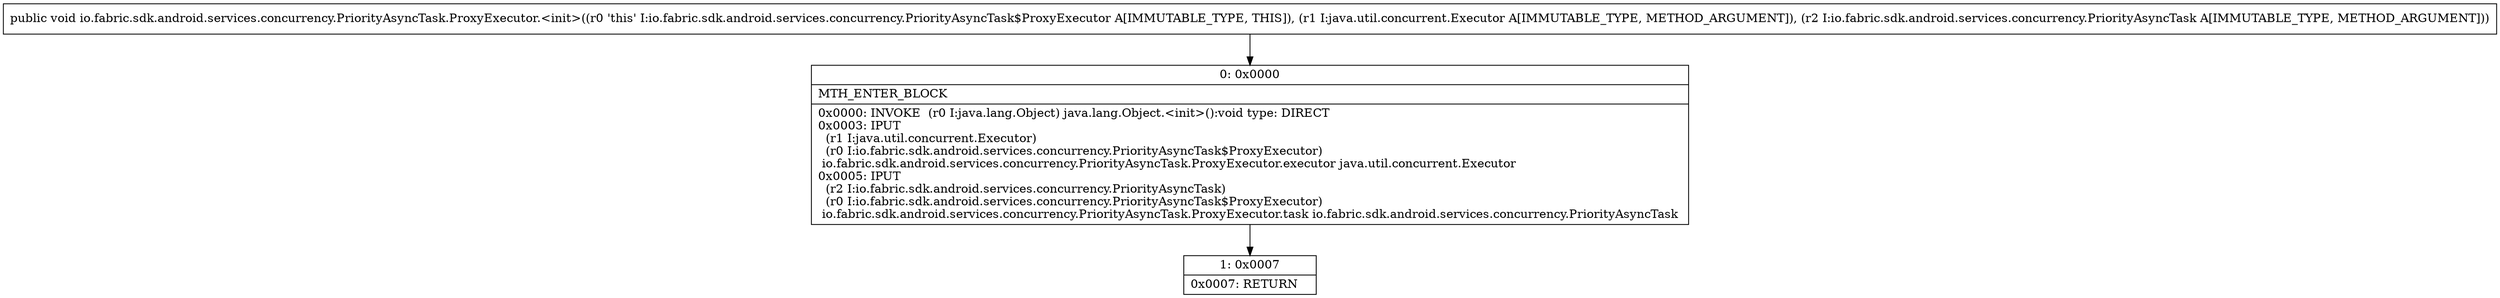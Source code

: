 digraph "CFG forio.fabric.sdk.android.services.concurrency.PriorityAsyncTask.ProxyExecutor.\<init\>(Ljava\/util\/concurrent\/Executor;Lio\/fabric\/sdk\/android\/services\/concurrency\/PriorityAsyncTask;)V" {
Node_0 [shape=record,label="{0\:\ 0x0000|MTH_ENTER_BLOCK\l|0x0000: INVOKE  (r0 I:java.lang.Object) java.lang.Object.\<init\>():void type: DIRECT \l0x0003: IPUT  \l  (r1 I:java.util.concurrent.Executor)\l  (r0 I:io.fabric.sdk.android.services.concurrency.PriorityAsyncTask$ProxyExecutor)\l io.fabric.sdk.android.services.concurrency.PriorityAsyncTask.ProxyExecutor.executor java.util.concurrent.Executor \l0x0005: IPUT  \l  (r2 I:io.fabric.sdk.android.services.concurrency.PriorityAsyncTask)\l  (r0 I:io.fabric.sdk.android.services.concurrency.PriorityAsyncTask$ProxyExecutor)\l io.fabric.sdk.android.services.concurrency.PriorityAsyncTask.ProxyExecutor.task io.fabric.sdk.android.services.concurrency.PriorityAsyncTask \l}"];
Node_1 [shape=record,label="{1\:\ 0x0007|0x0007: RETURN   \l}"];
MethodNode[shape=record,label="{public void io.fabric.sdk.android.services.concurrency.PriorityAsyncTask.ProxyExecutor.\<init\>((r0 'this' I:io.fabric.sdk.android.services.concurrency.PriorityAsyncTask$ProxyExecutor A[IMMUTABLE_TYPE, THIS]), (r1 I:java.util.concurrent.Executor A[IMMUTABLE_TYPE, METHOD_ARGUMENT]), (r2 I:io.fabric.sdk.android.services.concurrency.PriorityAsyncTask A[IMMUTABLE_TYPE, METHOD_ARGUMENT])) }"];
MethodNode -> Node_0;
Node_0 -> Node_1;
}

